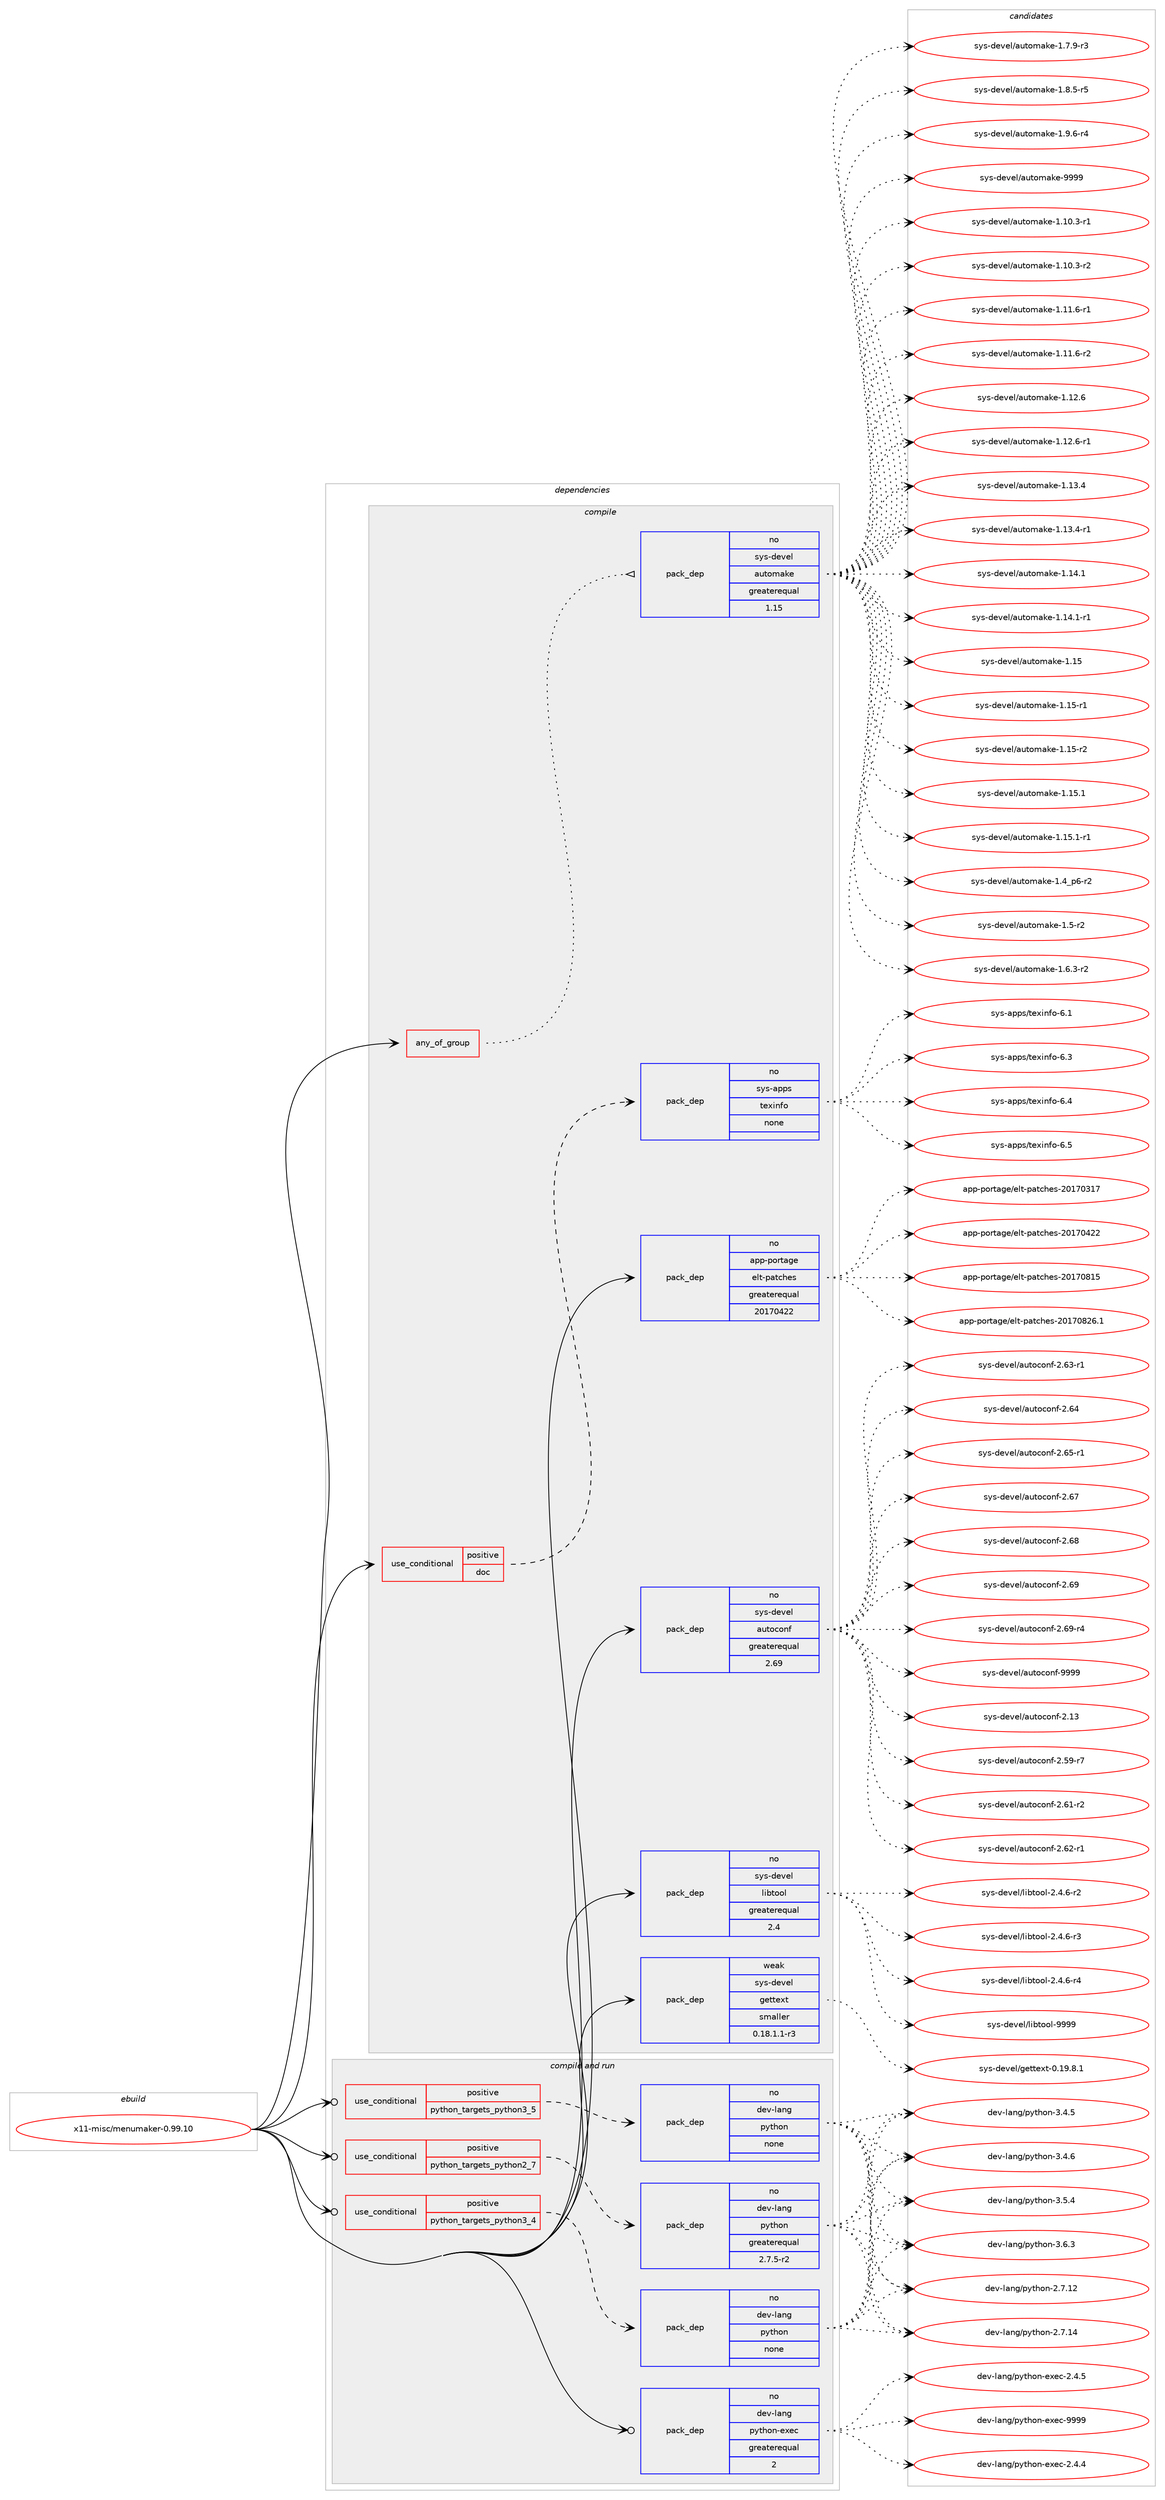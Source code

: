 digraph prolog {

# *************
# Graph options
# *************

newrank=true;
concentrate=true;
compound=true;
graph [rankdir=LR,fontname=Helvetica,fontsize=10,ranksep=1.5];#, ranksep=2.5, nodesep=0.2];
edge  [arrowhead=vee];
node  [fontname=Helvetica,fontsize=10];

# **********
# The ebuild
# **********

subgraph cluster_leftcol {
color=gray;
rank=same;
label=<<i>ebuild</i>>;
id [label="x11-misc/menumaker-0.99.10", color=red, width=4, href="../x11-misc/menumaker-0.99.10.svg"];
}

# ****************
# The dependencies
# ****************

subgraph cluster_midcol {
color=gray;
label=<<i>dependencies</i>>;
subgraph cluster_compile {
fillcolor="#eeeeee";
style=filled;
label=<<i>compile</i>>;
subgraph any9477 {
dependency523097 [label=<<TABLE BORDER="0" CELLBORDER="1" CELLSPACING="0" CELLPADDING="4"><TR><TD CELLPADDING="10">any_of_group</TD></TR></TABLE>>, shape=none, color=red];subgraph pack390099 {
dependency523098 [label=<<TABLE BORDER="0" CELLBORDER="1" CELLSPACING="0" CELLPADDING="4" WIDTH="220"><TR><TD ROWSPAN="6" CELLPADDING="30">pack_dep</TD></TR><TR><TD WIDTH="110">no</TD></TR><TR><TD>sys-devel</TD></TR><TR><TD>automake</TD></TR><TR><TD>greaterequal</TD></TR><TR><TD>1.15</TD></TR></TABLE>>, shape=none, color=blue];
}
dependency523097:e -> dependency523098:w [weight=20,style="dotted",arrowhead="oinv"];
}
id:e -> dependency523097:w [weight=20,style="solid",arrowhead="vee"];
subgraph cond123178 {
dependency523099 [label=<<TABLE BORDER="0" CELLBORDER="1" CELLSPACING="0" CELLPADDING="4"><TR><TD ROWSPAN="3" CELLPADDING="10">use_conditional</TD></TR><TR><TD>positive</TD></TR><TR><TD>doc</TD></TR></TABLE>>, shape=none, color=red];
subgraph pack390100 {
dependency523100 [label=<<TABLE BORDER="0" CELLBORDER="1" CELLSPACING="0" CELLPADDING="4" WIDTH="220"><TR><TD ROWSPAN="6" CELLPADDING="30">pack_dep</TD></TR><TR><TD WIDTH="110">no</TD></TR><TR><TD>sys-apps</TD></TR><TR><TD>texinfo</TD></TR><TR><TD>none</TD></TR><TR><TD></TD></TR></TABLE>>, shape=none, color=blue];
}
dependency523099:e -> dependency523100:w [weight=20,style="dashed",arrowhead="vee"];
}
id:e -> dependency523099:w [weight=20,style="solid",arrowhead="vee"];
subgraph pack390101 {
dependency523101 [label=<<TABLE BORDER="0" CELLBORDER="1" CELLSPACING="0" CELLPADDING="4" WIDTH="220"><TR><TD ROWSPAN="6" CELLPADDING="30">pack_dep</TD></TR><TR><TD WIDTH="110">no</TD></TR><TR><TD>app-portage</TD></TR><TR><TD>elt-patches</TD></TR><TR><TD>greaterequal</TD></TR><TR><TD>20170422</TD></TR></TABLE>>, shape=none, color=blue];
}
id:e -> dependency523101:w [weight=20,style="solid",arrowhead="vee"];
subgraph pack390102 {
dependency523102 [label=<<TABLE BORDER="0" CELLBORDER="1" CELLSPACING="0" CELLPADDING="4" WIDTH="220"><TR><TD ROWSPAN="6" CELLPADDING="30">pack_dep</TD></TR><TR><TD WIDTH="110">no</TD></TR><TR><TD>sys-devel</TD></TR><TR><TD>autoconf</TD></TR><TR><TD>greaterequal</TD></TR><TR><TD>2.69</TD></TR></TABLE>>, shape=none, color=blue];
}
id:e -> dependency523102:w [weight=20,style="solid",arrowhead="vee"];
subgraph pack390103 {
dependency523103 [label=<<TABLE BORDER="0" CELLBORDER="1" CELLSPACING="0" CELLPADDING="4" WIDTH="220"><TR><TD ROWSPAN="6" CELLPADDING="30">pack_dep</TD></TR><TR><TD WIDTH="110">no</TD></TR><TR><TD>sys-devel</TD></TR><TR><TD>libtool</TD></TR><TR><TD>greaterequal</TD></TR><TR><TD>2.4</TD></TR></TABLE>>, shape=none, color=blue];
}
id:e -> dependency523103:w [weight=20,style="solid",arrowhead="vee"];
subgraph pack390104 {
dependency523104 [label=<<TABLE BORDER="0" CELLBORDER="1" CELLSPACING="0" CELLPADDING="4" WIDTH="220"><TR><TD ROWSPAN="6" CELLPADDING="30">pack_dep</TD></TR><TR><TD WIDTH="110">weak</TD></TR><TR><TD>sys-devel</TD></TR><TR><TD>gettext</TD></TR><TR><TD>smaller</TD></TR><TR><TD>0.18.1.1-r3</TD></TR></TABLE>>, shape=none, color=blue];
}
id:e -> dependency523104:w [weight=20,style="solid",arrowhead="vee"];
}
subgraph cluster_compileandrun {
fillcolor="#eeeeee";
style=filled;
label=<<i>compile and run</i>>;
subgraph cond123179 {
dependency523105 [label=<<TABLE BORDER="0" CELLBORDER="1" CELLSPACING="0" CELLPADDING="4"><TR><TD ROWSPAN="3" CELLPADDING="10">use_conditional</TD></TR><TR><TD>positive</TD></TR><TR><TD>python_targets_python2_7</TD></TR></TABLE>>, shape=none, color=red];
subgraph pack390105 {
dependency523106 [label=<<TABLE BORDER="0" CELLBORDER="1" CELLSPACING="0" CELLPADDING="4" WIDTH="220"><TR><TD ROWSPAN="6" CELLPADDING="30">pack_dep</TD></TR><TR><TD WIDTH="110">no</TD></TR><TR><TD>dev-lang</TD></TR><TR><TD>python</TD></TR><TR><TD>greaterequal</TD></TR><TR><TD>2.7.5-r2</TD></TR></TABLE>>, shape=none, color=blue];
}
dependency523105:e -> dependency523106:w [weight=20,style="dashed",arrowhead="vee"];
}
id:e -> dependency523105:w [weight=20,style="solid",arrowhead="odotvee"];
subgraph cond123180 {
dependency523107 [label=<<TABLE BORDER="0" CELLBORDER="1" CELLSPACING="0" CELLPADDING="4"><TR><TD ROWSPAN="3" CELLPADDING="10">use_conditional</TD></TR><TR><TD>positive</TD></TR><TR><TD>python_targets_python3_4</TD></TR></TABLE>>, shape=none, color=red];
subgraph pack390106 {
dependency523108 [label=<<TABLE BORDER="0" CELLBORDER="1" CELLSPACING="0" CELLPADDING="4" WIDTH="220"><TR><TD ROWSPAN="6" CELLPADDING="30">pack_dep</TD></TR><TR><TD WIDTH="110">no</TD></TR><TR><TD>dev-lang</TD></TR><TR><TD>python</TD></TR><TR><TD>none</TD></TR><TR><TD></TD></TR></TABLE>>, shape=none, color=blue];
}
dependency523107:e -> dependency523108:w [weight=20,style="dashed",arrowhead="vee"];
}
id:e -> dependency523107:w [weight=20,style="solid",arrowhead="odotvee"];
subgraph cond123181 {
dependency523109 [label=<<TABLE BORDER="0" CELLBORDER="1" CELLSPACING="0" CELLPADDING="4"><TR><TD ROWSPAN="3" CELLPADDING="10">use_conditional</TD></TR><TR><TD>positive</TD></TR><TR><TD>python_targets_python3_5</TD></TR></TABLE>>, shape=none, color=red];
subgraph pack390107 {
dependency523110 [label=<<TABLE BORDER="0" CELLBORDER="1" CELLSPACING="0" CELLPADDING="4" WIDTH="220"><TR><TD ROWSPAN="6" CELLPADDING="30">pack_dep</TD></TR><TR><TD WIDTH="110">no</TD></TR><TR><TD>dev-lang</TD></TR><TR><TD>python</TD></TR><TR><TD>none</TD></TR><TR><TD></TD></TR></TABLE>>, shape=none, color=blue];
}
dependency523109:e -> dependency523110:w [weight=20,style="dashed",arrowhead="vee"];
}
id:e -> dependency523109:w [weight=20,style="solid",arrowhead="odotvee"];
subgraph pack390108 {
dependency523111 [label=<<TABLE BORDER="0" CELLBORDER="1" CELLSPACING="0" CELLPADDING="4" WIDTH="220"><TR><TD ROWSPAN="6" CELLPADDING="30">pack_dep</TD></TR><TR><TD WIDTH="110">no</TD></TR><TR><TD>dev-lang</TD></TR><TR><TD>python-exec</TD></TR><TR><TD>greaterequal</TD></TR><TR><TD>2</TD></TR></TABLE>>, shape=none, color=blue];
}
id:e -> dependency523111:w [weight=20,style="solid",arrowhead="odotvee"];
}
subgraph cluster_run {
fillcolor="#eeeeee";
style=filled;
label=<<i>run</i>>;
}
}

# **************
# The candidates
# **************

subgraph cluster_choices {
rank=same;
color=gray;
label=<<i>candidates</i>>;

subgraph choice390099 {
color=black;
nodesep=1;
choice11512111545100101118101108479711711611110997107101454946494846514511449 [label="sys-devel/automake-1.10.3-r1", color=red, width=4,href="../sys-devel/automake-1.10.3-r1.svg"];
choice11512111545100101118101108479711711611110997107101454946494846514511450 [label="sys-devel/automake-1.10.3-r2", color=red, width=4,href="../sys-devel/automake-1.10.3-r2.svg"];
choice11512111545100101118101108479711711611110997107101454946494946544511449 [label="sys-devel/automake-1.11.6-r1", color=red, width=4,href="../sys-devel/automake-1.11.6-r1.svg"];
choice11512111545100101118101108479711711611110997107101454946494946544511450 [label="sys-devel/automake-1.11.6-r2", color=red, width=4,href="../sys-devel/automake-1.11.6-r2.svg"];
choice1151211154510010111810110847971171161111099710710145494649504654 [label="sys-devel/automake-1.12.6", color=red, width=4,href="../sys-devel/automake-1.12.6.svg"];
choice11512111545100101118101108479711711611110997107101454946495046544511449 [label="sys-devel/automake-1.12.6-r1", color=red, width=4,href="../sys-devel/automake-1.12.6-r1.svg"];
choice1151211154510010111810110847971171161111099710710145494649514652 [label="sys-devel/automake-1.13.4", color=red, width=4,href="../sys-devel/automake-1.13.4.svg"];
choice11512111545100101118101108479711711611110997107101454946495146524511449 [label="sys-devel/automake-1.13.4-r1", color=red, width=4,href="../sys-devel/automake-1.13.4-r1.svg"];
choice1151211154510010111810110847971171161111099710710145494649524649 [label="sys-devel/automake-1.14.1", color=red, width=4,href="../sys-devel/automake-1.14.1.svg"];
choice11512111545100101118101108479711711611110997107101454946495246494511449 [label="sys-devel/automake-1.14.1-r1", color=red, width=4,href="../sys-devel/automake-1.14.1-r1.svg"];
choice115121115451001011181011084797117116111109971071014549464953 [label="sys-devel/automake-1.15", color=red, width=4,href="../sys-devel/automake-1.15.svg"];
choice1151211154510010111810110847971171161111099710710145494649534511449 [label="sys-devel/automake-1.15-r1", color=red, width=4,href="../sys-devel/automake-1.15-r1.svg"];
choice1151211154510010111810110847971171161111099710710145494649534511450 [label="sys-devel/automake-1.15-r2", color=red, width=4,href="../sys-devel/automake-1.15-r2.svg"];
choice1151211154510010111810110847971171161111099710710145494649534649 [label="sys-devel/automake-1.15.1", color=red, width=4,href="../sys-devel/automake-1.15.1.svg"];
choice11512111545100101118101108479711711611110997107101454946495346494511449 [label="sys-devel/automake-1.15.1-r1", color=red, width=4,href="../sys-devel/automake-1.15.1-r1.svg"];
choice115121115451001011181011084797117116111109971071014549465295112544511450 [label="sys-devel/automake-1.4_p6-r2", color=red, width=4,href="../sys-devel/automake-1.4_p6-r2.svg"];
choice11512111545100101118101108479711711611110997107101454946534511450 [label="sys-devel/automake-1.5-r2", color=red, width=4,href="../sys-devel/automake-1.5-r2.svg"];
choice115121115451001011181011084797117116111109971071014549465446514511450 [label="sys-devel/automake-1.6.3-r2", color=red, width=4,href="../sys-devel/automake-1.6.3-r2.svg"];
choice115121115451001011181011084797117116111109971071014549465546574511451 [label="sys-devel/automake-1.7.9-r3", color=red, width=4,href="../sys-devel/automake-1.7.9-r3.svg"];
choice115121115451001011181011084797117116111109971071014549465646534511453 [label="sys-devel/automake-1.8.5-r5", color=red, width=4,href="../sys-devel/automake-1.8.5-r5.svg"];
choice115121115451001011181011084797117116111109971071014549465746544511452 [label="sys-devel/automake-1.9.6-r4", color=red, width=4,href="../sys-devel/automake-1.9.6-r4.svg"];
choice115121115451001011181011084797117116111109971071014557575757 [label="sys-devel/automake-9999", color=red, width=4,href="../sys-devel/automake-9999.svg"];
dependency523098:e -> choice11512111545100101118101108479711711611110997107101454946494846514511449:w [style=dotted,weight="100"];
dependency523098:e -> choice11512111545100101118101108479711711611110997107101454946494846514511450:w [style=dotted,weight="100"];
dependency523098:e -> choice11512111545100101118101108479711711611110997107101454946494946544511449:w [style=dotted,weight="100"];
dependency523098:e -> choice11512111545100101118101108479711711611110997107101454946494946544511450:w [style=dotted,weight="100"];
dependency523098:e -> choice1151211154510010111810110847971171161111099710710145494649504654:w [style=dotted,weight="100"];
dependency523098:e -> choice11512111545100101118101108479711711611110997107101454946495046544511449:w [style=dotted,weight="100"];
dependency523098:e -> choice1151211154510010111810110847971171161111099710710145494649514652:w [style=dotted,weight="100"];
dependency523098:e -> choice11512111545100101118101108479711711611110997107101454946495146524511449:w [style=dotted,weight="100"];
dependency523098:e -> choice1151211154510010111810110847971171161111099710710145494649524649:w [style=dotted,weight="100"];
dependency523098:e -> choice11512111545100101118101108479711711611110997107101454946495246494511449:w [style=dotted,weight="100"];
dependency523098:e -> choice115121115451001011181011084797117116111109971071014549464953:w [style=dotted,weight="100"];
dependency523098:e -> choice1151211154510010111810110847971171161111099710710145494649534511449:w [style=dotted,weight="100"];
dependency523098:e -> choice1151211154510010111810110847971171161111099710710145494649534511450:w [style=dotted,weight="100"];
dependency523098:e -> choice1151211154510010111810110847971171161111099710710145494649534649:w [style=dotted,weight="100"];
dependency523098:e -> choice11512111545100101118101108479711711611110997107101454946495346494511449:w [style=dotted,weight="100"];
dependency523098:e -> choice115121115451001011181011084797117116111109971071014549465295112544511450:w [style=dotted,weight="100"];
dependency523098:e -> choice11512111545100101118101108479711711611110997107101454946534511450:w [style=dotted,weight="100"];
dependency523098:e -> choice115121115451001011181011084797117116111109971071014549465446514511450:w [style=dotted,weight="100"];
dependency523098:e -> choice115121115451001011181011084797117116111109971071014549465546574511451:w [style=dotted,weight="100"];
dependency523098:e -> choice115121115451001011181011084797117116111109971071014549465646534511453:w [style=dotted,weight="100"];
dependency523098:e -> choice115121115451001011181011084797117116111109971071014549465746544511452:w [style=dotted,weight="100"];
dependency523098:e -> choice115121115451001011181011084797117116111109971071014557575757:w [style=dotted,weight="100"];
}
subgraph choice390100 {
color=black;
nodesep=1;
choice11512111545971121121154711610112010511010211145544649 [label="sys-apps/texinfo-6.1", color=red, width=4,href="../sys-apps/texinfo-6.1.svg"];
choice11512111545971121121154711610112010511010211145544651 [label="sys-apps/texinfo-6.3", color=red, width=4,href="../sys-apps/texinfo-6.3.svg"];
choice11512111545971121121154711610112010511010211145544652 [label="sys-apps/texinfo-6.4", color=red, width=4,href="../sys-apps/texinfo-6.4.svg"];
choice11512111545971121121154711610112010511010211145544653 [label="sys-apps/texinfo-6.5", color=red, width=4,href="../sys-apps/texinfo-6.5.svg"];
dependency523100:e -> choice11512111545971121121154711610112010511010211145544649:w [style=dotted,weight="100"];
dependency523100:e -> choice11512111545971121121154711610112010511010211145544651:w [style=dotted,weight="100"];
dependency523100:e -> choice11512111545971121121154711610112010511010211145544652:w [style=dotted,weight="100"];
dependency523100:e -> choice11512111545971121121154711610112010511010211145544653:w [style=dotted,weight="100"];
}
subgraph choice390101 {
color=black;
nodesep=1;
choice97112112451121111141169710310147101108116451129711699104101115455048495548514955 [label="app-portage/elt-patches-20170317", color=red, width=4,href="../app-portage/elt-patches-20170317.svg"];
choice97112112451121111141169710310147101108116451129711699104101115455048495548525050 [label="app-portage/elt-patches-20170422", color=red, width=4,href="../app-portage/elt-patches-20170422.svg"];
choice97112112451121111141169710310147101108116451129711699104101115455048495548564953 [label="app-portage/elt-patches-20170815", color=red, width=4,href="../app-portage/elt-patches-20170815.svg"];
choice971121124511211111411697103101471011081164511297116991041011154550484955485650544649 [label="app-portage/elt-patches-20170826.1", color=red, width=4,href="../app-portage/elt-patches-20170826.1.svg"];
dependency523101:e -> choice97112112451121111141169710310147101108116451129711699104101115455048495548514955:w [style=dotted,weight="100"];
dependency523101:e -> choice97112112451121111141169710310147101108116451129711699104101115455048495548525050:w [style=dotted,weight="100"];
dependency523101:e -> choice97112112451121111141169710310147101108116451129711699104101115455048495548564953:w [style=dotted,weight="100"];
dependency523101:e -> choice971121124511211111411697103101471011081164511297116991041011154550484955485650544649:w [style=dotted,weight="100"];
}
subgraph choice390102 {
color=black;
nodesep=1;
choice115121115451001011181011084797117116111991111101024550464951 [label="sys-devel/autoconf-2.13", color=red, width=4,href="../sys-devel/autoconf-2.13.svg"];
choice1151211154510010111810110847971171161119911111010245504653574511455 [label="sys-devel/autoconf-2.59-r7", color=red, width=4,href="../sys-devel/autoconf-2.59-r7.svg"];
choice1151211154510010111810110847971171161119911111010245504654494511450 [label="sys-devel/autoconf-2.61-r2", color=red, width=4,href="../sys-devel/autoconf-2.61-r2.svg"];
choice1151211154510010111810110847971171161119911111010245504654504511449 [label="sys-devel/autoconf-2.62-r1", color=red, width=4,href="../sys-devel/autoconf-2.62-r1.svg"];
choice1151211154510010111810110847971171161119911111010245504654514511449 [label="sys-devel/autoconf-2.63-r1", color=red, width=4,href="../sys-devel/autoconf-2.63-r1.svg"];
choice115121115451001011181011084797117116111991111101024550465452 [label="sys-devel/autoconf-2.64", color=red, width=4,href="../sys-devel/autoconf-2.64.svg"];
choice1151211154510010111810110847971171161119911111010245504654534511449 [label="sys-devel/autoconf-2.65-r1", color=red, width=4,href="../sys-devel/autoconf-2.65-r1.svg"];
choice115121115451001011181011084797117116111991111101024550465455 [label="sys-devel/autoconf-2.67", color=red, width=4,href="../sys-devel/autoconf-2.67.svg"];
choice115121115451001011181011084797117116111991111101024550465456 [label="sys-devel/autoconf-2.68", color=red, width=4,href="../sys-devel/autoconf-2.68.svg"];
choice115121115451001011181011084797117116111991111101024550465457 [label="sys-devel/autoconf-2.69", color=red, width=4,href="../sys-devel/autoconf-2.69.svg"];
choice1151211154510010111810110847971171161119911111010245504654574511452 [label="sys-devel/autoconf-2.69-r4", color=red, width=4,href="../sys-devel/autoconf-2.69-r4.svg"];
choice115121115451001011181011084797117116111991111101024557575757 [label="sys-devel/autoconf-9999", color=red, width=4,href="../sys-devel/autoconf-9999.svg"];
dependency523102:e -> choice115121115451001011181011084797117116111991111101024550464951:w [style=dotted,weight="100"];
dependency523102:e -> choice1151211154510010111810110847971171161119911111010245504653574511455:w [style=dotted,weight="100"];
dependency523102:e -> choice1151211154510010111810110847971171161119911111010245504654494511450:w [style=dotted,weight="100"];
dependency523102:e -> choice1151211154510010111810110847971171161119911111010245504654504511449:w [style=dotted,weight="100"];
dependency523102:e -> choice1151211154510010111810110847971171161119911111010245504654514511449:w [style=dotted,weight="100"];
dependency523102:e -> choice115121115451001011181011084797117116111991111101024550465452:w [style=dotted,weight="100"];
dependency523102:e -> choice1151211154510010111810110847971171161119911111010245504654534511449:w [style=dotted,weight="100"];
dependency523102:e -> choice115121115451001011181011084797117116111991111101024550465455:w [style=dotted,weight="100"];
dependency523102:e -> choice115121115451001011181011084797117116111991111101024550465456:w [style=dotted,weight="100"];
dependency523102:e -> choice115121115451001011181011084797117116111991111101024550465457:w [style=dotted,weight="100"];
dependency523102:e -> choice1151211154510010111810110847971171161119911111010245504654574511452:w [style=dotted,weight="100"];
dependency523102:e -> choice115121115451001011181011084797117116111991111101024557575757:w [style=dotted,weight="100"];
}
subgraph choice390103 {
color=black;
nodesep=1;
choice1151211154510010111810110847108105981161111111084550465246544511450 [label="sys-devel/libtool-2.4.6-r2", color=red, width=4,href="../sys-devel/libtool-2.4.6-r2.svg"];
choice1151211154510010111810110847108105981161111111084550465246544511451 [label="sys-devel/libtool-2.4.6-r3", color=red, width=4,href="../sys-devel/libtool-2.4.6-r3.svg"];
choice1151211154510010111810110847108105981161111111084550465246544511452 [label="sys-devel/libtool-2.4.6-r4", color=red, width=4,href="../sys-devel/libtool-2.4.6-r4.svg"];
choice1151211154510010111810110847108105981161111111084557575757 [label="sys-devel/libtool-9999", color=red, width=4,href="../sys-devel/libtool-9999.svg"];
dependency523103:e -> choice1151211154510010111810110847108105981161111111084550465246544511450:w [style=dotted,weight="100"];
dependency523103:e -> choice1151211154510010111810110847108105981161111111084550465246544511451:w [style=dotted,weight="100"];
dependency523103:e -> choice1151211154510010111810110847108105981161111111084550465246544511452:w [style=dotted,weight="100"];
dependency523103:e -> choice1151211154510010111810110847108105981161111111084557575757:w [style=dotted,weight="100"];
}
subgraph choice390104 {
color=black;
nodesep=1;
choice1151211154510010111810110847103101116116101120116454846495746564649 [label="sys-devel/gettext-0.19.8.1", color=red, width=4,href="../sys-devel/gettext-0.19.8.1.svg"];
dependency523104:e -> choice1151211154510010111810110847103101116116101120116454846495746564649:w [style=dotted,weight="100"];
}
subgraph choice390105 {
color=black;
nodesep=1;
choice10010111845108971101034711212111610411111045504655464950 [label="dev-lang/python-2.7.12", color=red, width=4,href="../dev-lang/python-2.7.12.svg"];
choice10010111845108971101034711212111610411111045504655464952 [label="dev-lang/python-2.7.14", color=red, width=4,href="../dev-lang/python-2.7.14.svg"];
choice100101118451089711010347112121116104111110455146524653 [label="dev-lang/python-3.4.5", color=red, width=4,href="../dev-lang/python-3.4.5.svg"];
choice100101118451089711010347112121116104111110455146524654 [label="dev-lang/python-3.4.6", color=red, width=4,href="../dev-lang/python-3.4.6.svg"];
choice100101118451089711010347112121116104111110455146534652 [label="dev-lang/python-3.5.4", color=red, width=4,href="../dev-lang/python-3.5.4.svg"];
choice100101118451089711010347112121116104111110455146544651 [label="dev-lang/python-3.6.3", color=red, width=4,href="../dev-lang/python-3.6.3.svg"];
dependency523106:e -> choice10010111845108971101034711212111610411111045504655464950:w [style=dotted,weight="100"];
dependency523106:e -> choice10010111845108971101034711212111610411111045504655464952:w [style=dotted,weight="100"];
dependency523106:e -> choice100101118451089711010347112121116104111110455146524653:w [style=dotted,weight="100"];
dependency523106:e -> choice100101118451089711010347112121116104111110455146524654:w [style=dotted,weight="100"];
dependency523106:e -> choice100101118451089711010347112121116104111110455146534652:w [style=dotted,weight="100"];
dependency523106:e -> choice100101118451089711010347112121116104111110455146544651:w [style=dotted,weight="100"];
}
subgraph choice390106 {
color=black;
nodesep=1;
choice10010111845108971101034711212111610411111045504655464950 [label="dev-lang/python-2.7.12", color=red, width=4,href="../dev-lang/python-2.7.12.svg"];
choice10010111845108971101034711212111610411111045504655464952 [label="dev-lang/python-2.7.14", color=red, width=4,href="../dev-lang/python-2.7.14.svg"];
choice100101118451089711010347112121116104111110455146524653 [label="dev-lang/python-3.4.5", color=red, width=4,href="../dev-lang/python-3.4.5.svg"];
choice100101118451089711010347112121116104111110455146524654 [label="dev-lang/python-3.4.6", color=red, width=4,href="../dev-lang/python-3.4.6.svg"];
choice100101118451089711010347112121116104111110455146534652 [label="dev-lang/python-3.5.4", color=red, width=4,href="../dev-lang/python-3.5.4.svg"];
choice100101118451089711010347112121116104111110455146544651 [label="dev-lang/python-3.6.3", color=red, width=4,href="../dev-lang/python-3.6.3.svg"];
dependency523108:e -> choice10010111845108971101034711212111610411111045504655464950:w [style=dotted,weight="100"];
dependency523108:e -> choice10010111845108971101034711212111610411111045504655464952:w [style=dotted,weight="100"];
dependency523108:e -> choice100101118451089711010347112121116104111110455146524653:w [style=dotted,weight="100"];
dependency523108:e -> choice100101118451089711010347112121116104111110455146524654:w [style=dotted,weight="100"];
dependency523108:e -> choice100101118451089711010347112121116104111110455146534652:w [style=dotted,weight="100"];
dependency523108:e -> choice100101118451089711010347112121116104111110455146544651:w [style=dotted,weight="100"];
}
subgraph choice390107 {
color=black;
nodesep=1;
choice10010111845108971101034711212111610411111045504655464950 [label="dev-lang/python-2.7.12", color=red, width=4,href="../dev-lang/python-2.7.12.svg"];
choice10010111845108971101034711212111610411111045504655464952 [label="dev-lang/python-2.7.14", color=red, width=4,href="../dev-lang/python-2.7.14.svg"];
choice100101118451089711010347112121116104111110455146524653 [label="dev-lang/python-3.4.5", color=red, width=4,href="../dev-lang/python-3.4.5.svg"];
choice100101118451089711010347112121116104111110455146524654 [label="dev-lang/python-3.4.6", color=red, width=4,href="../dev-lang/python-3.4.6.svg"];
choice100101118451089711010347112121116104111110455146534652 [label="dev-lang/python-3.5.4", color=red, width=4,href="../dev-lang/python-3.5.4.svg"];
choice100101118451089711010347112121116104111110455146544651 [label="dev-lang/python-3.6.3", color=red, width=4,href="../dev-lang/python-3.6.3.svg"];
dependency523110:e -> choice10010111845108971101034711212111610411111045504655464950:w [style=dotted,weight="100"];
dependency523110:e -> choice10010111845108971101034711212111610411111045504655464952:w [style=dotted,weight="100"];
dependency523110:e -> choice100101118451089711010347112121116104111110455146524653:w [style=dotted,weight="100"];
dependency523110:e -> choice100101118451089711010347112121116104111110455146524654:w [style=dotted,weight="100"];
dependency523110:e -> choice100101118451089711010347112121116104111110455146534652:w [style=dotted,weight="100"];
dependency523110:e -> choice100101118451089711010347112121116104111110455146544651:w [style=dotted,weight="100"];
}
subgraph choice390108 {
color=black;
nodesep=1;
choice1001011184510897110103471121211161041111104510112010199455046524652 [label="dev-lang/python-exec-2.4.4", color=red, width=4,href="../dev-lang/python-exec-2.4.4.svg"];
choice1001011184510897110103471121211161041111104510112010199455046524653 [label="dev-lang/python-exec-2.4.5", color=red, width=4,href="../dev-lang/python-exec-2.4.5.svg"];
choice10010111845108971101034711212111610411111045101120101994557575757 [label="dev-lang/python-exec-9999", color=red, width=4,href="../dev-lang/python-exec-9999.svg"];
dependency523111:e -> choice1001011184510897110103471121211161041111104510112010199455046524652:w [style=dotted,weight="100"];
dependency523111:e -> choice1001011184510897110103471121211161041111104510112010199455046524653:w [style=dotted,weight="100"];
dependency523111:e -> choice10010111845108971101034711212111610411111045101120101994557575757:w [style=dotted,weight="100"];
}
}

}
